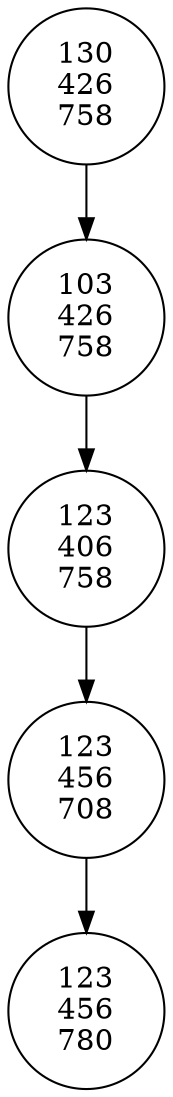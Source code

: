 digraph path{
node [shape=circle];
130426758 [label= "130
426
758
"]
103426758 [label= "103
426
758
"]
123406758 [label= "123
406
758
"]
123456708 [label= "123
456
708
"]
123456780 [label= "123
456
780
"]
130426758 -> 103426758
103426758 -> 123406758
123406758 -> 123456708
123456708 -> 123456780
}
